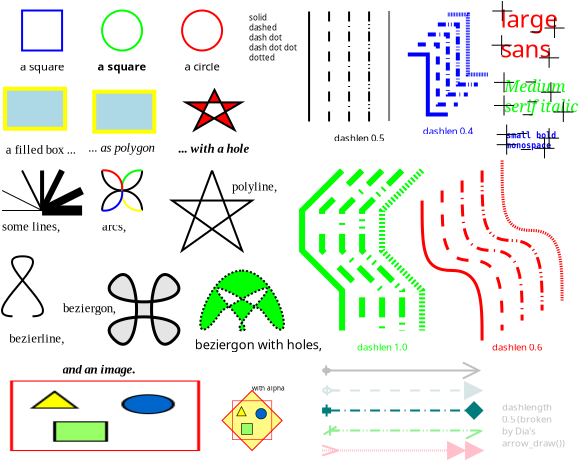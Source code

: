 <?xml version="1.0" encoding="UTF-8"?>
<dia:diagram xmlns:dia="http://www.lysator.liu.se/~alla/dia/">
  <dia:layer name="Background" visible="true">
    <dia:object type="Standard - Text" version="1" id="O0">
      <dia:attribute name="obj_pos">
        <dia:point val="26.108,5.081"/>
      </dia:attribute>
      <dia:attribute name="obj_bb">
        <dia:rectangle val="26.108,4.431;29.078,6.588"/>
      </dia:attribute>
      <dia:attribute name="text">
        <dia:composite type="text">
          <dia:attribute name="string">
            <dia:string>#Medium
serif italic#</dia:string>
          </dia:attribute>
          <dia:attribute name="font">
            <dia:font family="serif" style="8" name="Times-Italic"/>
          </dia:attribute>
          <dia:attribute name="height">
            <dia:real val="1"/>
          </dia:attribute>
          <dia:attribute name="pos">
            <dia:point val="26.108,5.081"/>
          </dia:attribute>
          <dia:attribute name="color">
            <dia:color val="#00ff00"/>
          </dia:attribute>
          <dia:attribute name="alignment">
            <dia:enum val="0"/>
          </dia:attribute>
        </dia:composite>
      </dia:attribute>
      <dia:attribute name="valign">
        <dia:enum val="3"/>
      </dia:attribute>
    </dia:object>
    <dia:object type="Standard - Polygon" version="0" id="O1">
      <dia:attribute name="obj_pos">
        <dia:point val="13.5,20"/>
      </dia:attribute>
      <dia:attribute name="obj_bb">
        <dia:rectangle val="12,20;15,23"/>
      </dia:attribute>
      <dia:attribute name="poly_points">
        <dia:point val="13.5,20"/>
        <dia:point val="15,21.5"/>
        <dia:point val="13.5,23"/>
        <dia:point val="12,21.5"/>
      </dia:attribute>
      <dia:attribute name="line_color">
        <dia:color val="#ff0000"/>
      </dia:attribute>
      <dia:attribute name="line_width">
        <dia:real val="0"/>
      </dia:attribute>
      <dia:attribute name="inner_color">
        <dia:color val="#fffb85"/>
      </dia:attribute>
      <dia:attribute name="show_background">
        <dia:boolean val="true"/>
      </dia:attribute>
    </dia:object>
    <dia:object type="Standard - Box" version="0" id="O2">
      <dia:attribute name="obj_pos">
        <dia:point val="6,1"/>
      </dia:attribute>
      <dia:attribute name="obj_bb">
        <dia:rectangle val="5.95,0.95;8.05,3.05"/>
      </dia:attribute>
      <dia:attribute name="elem_corner">
        <dia:point val="6,1"/>
      </dia:attribute>
      <dia:attribute name="elem_width">
        <dia:real val="2"/>
      </dia:attribute>
      <dia:attribute name="elem_height">
        <dia:real val="2"/>
      </dia:attribute>
      <dia:attribute name="border_color">
        <dia:color val="#00ff00"/>
      </dia:attribute>
      <dia:attribute name="show_background">
        <dia:boolean val="true"/>
      </dia:attribute>
      <dia:attribute name="corner_radius">
        <dia:real val="1"/>
      </dia:attribute>
    </dia:object>
    <dia:object type="Standard - Text" version="1" id="O3">
      <dia:attribute name="obj_pos">
        <dia:point val="7,4"/>
      </dia:attribute>
      <dia:attribute name="obj_bb">
        <dia:rectangle val="5.761,3.485;8.239,4.293"/>
      </dia:attribute>
      <dia:attribute name="text">
        <dia:composite type="text">
          <dia:attribute name="string">
            <dia:string>#a square#</dia:string>
          </dia:attribute>
          <dia:attribute name="font">
            <dia:font family="sans" style="80" name="Helvetica-Bold"/>
          </dia:attribute>
          <dia:attribute name="height">
            <dia:real val="0.7"/>
          </dia:attribute>
          <dia:attribute name="pos">
            <dia:point val="7,4"/>
          </dia:attribute>
          <dia:attribute name="color">
            <dia:color val="#000000"/>
          </dia:attribute>
          <dia:attribute name="alignment">
            <dia:enum val="1"/>
          </dia:attribute>
        </dia:composite>
      </dia:attribute>
      <dia:attribute name="valign">
        <dia:enum val="3"/>
      </dia:attribute>
    </dia:object>
    <dia:object type="Standard - Ellipse" version="0" id="O4">
      <dia:attribute name="obj_pos">
        <dia:point val="10,1"/>
      </dia:attribute>
      <dia:attribute name="obj_bb">
        <dia:rectangle val="9.95,0.95;12.05,3.05"/>
      </dia:attribute>
      <dia:attribute name="elem_corner">
        <dia:point val="10,1"/>
      </dia:attribute>
      <dia:attribute name="elem_width">
        <dia:real val="2"/>
      </dia:attribute>
      <dia:attribute name="elem_height">
        <dia:real val="2"/>
      </dia:attribute>
      <dia:attribute name="border_color">
        <dia:color val="#ff0000"/>
      </dia:attribute>
      <dia:attribute name="show_background">
        <dia:boolean val="false"/>
      </dia:attribute>
    </dia:object>
    <dia:object type="Standard - Text" version="1" id="O5">
      <dia:attribute name="obj_pos">
        <dia:point val="11,4"/>
      </dia:attribute>
      <dia:attribute name="obj_bb">
        <dia:rectangle val="10.111,3.485;11.889,4.293"/>
      </dia:attribute>
      <dia:attribute name="text">
        <dia:composite type="text">
          <dia:attribute name="string">
            <dia:string>#a circle#</dia:string>
          </dia:attribute>
          <dia:attribute name="font">
            <dia:font family="sans" style="0" name="Helvetica"/>
          </dia:attribute>
          <dia:attribute name="height">
            <dia:real val="0.7"/>
          </dia:attribute>
          <dia:attribute name="pos">
            <dia:point val="11,4"/>
          </dia:attribute>
          <dia:attribute name="color">
            <dia:color val="#000000"/>
          </dia:attribute>
          <dia:attribute name="alignment">
            <dia:enum val="1"/>
          </dia:attribute>
        </dia:composite>
      </dia:attribute>
      <dia:attribute name="valign">
        <dia:enum val="3"/>
      </dia:attribute>
    </dia:object>
    <dia:object type="Standard - Box" version="0" id="O6">
      <dia:attribute name="obj_pos">
        <dia:point val="1.148,4.911"/>
      </dia:attribute>
      <dia:attribute name="obj_bb">
        <dia:rectangle val="1.048,4.811;4.248,7.011"/>
      </dia:attribute>
      <dia:attribute name="elem_corner">
        <dia:point val="1.148,4.911"/>
      </dia:attribute>
      <dia:attribute name="elem_width">
        <dia:real val="3"/>
      </dia:attribute>
      <dia:attribute name="elem_height">
        <dia:real val="2"/>
      </dia:attribute>
      <dia:attribute name="border_width">
        <dia:real val="0.2"/>
      </dia:attribute>
      <dia:attribute name="border_color">
        <dia:color val="#ffff00"/>
      </dia:attribute>
      <dia:attribute name="inner_color">
        <dia:color val="#add8e6"/>
      </dia:attribute>
      <dia:attribute name="show_background">
        <dia:boolean val="true"/>
      </dia:attribute>
    </dia:object>
    <dia:object type="Standard - Text" version="1" id="O7">
      <dia:attribute name="obj_pos">
        <dia:point val="1.183,8.16"/>
      </dia:attribute>
      <dia:attribute name="obj_bb">
        <dia:rectangle val="1.183,7.624;4.375,8.6"/>
      </dia:attribute>
      <dia:attribute name="text">
        <dia:composite type="text">
          <dia:attribute name="string">
            <dia:string>#a filled box ...#</dia:string>
          </dia:attribute>
          <dia:attribute name="font">
            <dia:font family="times new roman" style="0" name="Times-Roman"/>
          </dia:attribute>
          <dia:attribute name="height">
            <dia:real val="0.8"/>
          </dia:attribute>
          <dia:attribute name="pos">
            <dia:point val="1.183,8.16"/>
          </dia:attribute>
          <dia:attribute name="color">
            <dia:color val="#000000"/>
          </dia:attribute>
          <dia:attribute name="alignment">
            <dia:enum val="0"/>
          </dia:attribute>
        </dia:composite>
      </dia:attribute>
      <dia:attribute name="valign">
        <dia:enum val="3"/>
      </dia:attribute>
    </dia:object>
    <dia:object type="Standard - Polygon" version="0" id="O8">
      <dia:attribute name="obj_pos">
        <dia:point val="5.609,5.059"/>
      </dia:attribute>
      <dia:attribute name="obj_bb">
        <dia:rectangle val="5.509,4.959;8.709,7.159"/>
      </dia:attribute>
      <dia:attribute name="poly_points">
        <dia:point val="5.609,5.059"/>
        <dia:point val="8.609,5.059"/>
        <dia:point val="8.609,7.059"/>
        <dia:point val="5.609,7.059"/>
      </dia:attribute>
      <dia:attribute name="line_color">
        <dia:color val="#ffff00"/>
      </dia:attribute>
      <dia:attribute name="line_width">
        <dia:real val="0.2"/>
      </dia:attribute>
      <dia:attribute name="inner_color">
        <dia:color val="#add8e6"/>
      </dia:attribute>
      <dia:attribute name="show_background">
        <dia:boolean val="true"/>
      </dia:attribute>
    </dia:object>
    <dia:object type="Standard - Text" version="1" id="O9">
      <dia:attribute name="obj_pos">
        <dia:point val="8.621,8.065"/>
      </dia:attribute>
      <dia:attribute name="obj_bb">
        <dia:rectangle val="5.506,7.529;8.638,8.505"/>
      </dia:attribute>
      <dia:attribute name="text">
        <dia:composite type="text">
          <dia:attribute name="string">
            <dia:string>#... as polygon#</dia:string>
          </dia:attribute>
          <dia:attribute name="font">
            <dia:font family="times new roman" style="8" name="Times-Italic"/>
          </dia:attribute>
          <dia:attribute name="height">
            <dia:real val="0.8"/>
          </dia:attribute>
          <dia:attribute name="pos">
            <dia:point val="8.621,8.065"/>
          </dia:attribute>
          <dia:attribute name="color">
            <dia:color val="#000000"/>
          </dia:attribute>
          <dia:attribute name="alignment">
            <dia:enum val="2"/>
          </dia:attribute>
        </dia:composite>
      </dia:attribute>
      <dia:attribute name="valign">
        <dia:enum val="3"/>
      </dia:attribute>
    </dia:object>
    <dia:object type="Standard - Text" version="1" id="O10">
      <dia:attribute name="obj_pos">
        <dia:point val="3,4"/>
      </dia:attribute>
      <dia:attribute name="obj_bb">
        <dia:rectangle val="1.913,3.485;4.088,4.293"/>
      </dia:attribute>
      <dia:attribute name="text">
        <dia:composite type="text">
          <dia:attribute name="string">
            <dia:string>#a square#</dia:string>
          </dia:attribute>
          <dia:attribute name="font">
            <dia:font family="sans" style="0" name="Helvetica"/>
          </dia:attribute>
          <dia:attribute name="height">
            <dia:real val="0.7"/>
          </dia:attribute>
          <dia:attribute name="pos">
            <dia:point val="3,4"/>
          </dia:attribute>
          <dia:attribute name="color">
            <dia:color val="#000000"/>
          </dia:attribute>
          <dia:attribute name="alignment">
            <dia:enum val="1"/>
          </dia:attribute>
        </dia:composite>
      </dia:attribute>
      <dia:attribute name="valign">
        <dia:enum val="3"/>
      </dia:attribute>
    </dia:object>
    <dia:object type="Standard - Box" version="0" id="O11">
      <dia:attribute name="obj_pos">
        <dia:point val="2,1"/>
      </dia:attribute>
      <dia:attribute name="obj_bb">
        <dia:rectangle val="1.95,0.95;4.05,3.05"/>
      </dia:attribute>
      <dia:attribute name="elem_corner">
        <dia:point val="2,1"/>
      </dia:attribute>
      <dia:attribute name="elem_width">
        <dia:real val="2"/>
      </dia:attribute>
      <dia:attribute name="elem_height">
        <dia:real val="2"/>
      </dia:attribute>
      <dia:attribute name="border_color">
        <dia:color val="#0000ff"/>
      </dia:attribute>
      <dia:attribute name="show_background">
        <dia:boolean val="true"/>
      </dia:attribute>
    </dia:object>
    <dia:object type="Standard - Line" version="0" id="O12">
      <dia:attribute name="obj_pos">
        <dia:point val="1,11"/>
      </dia:attribute>
      <dia:attribute name="obj_bb">
        <dia:rectangle val="0.995,10.995;3.005,11.005"/>
      </dia:attribute>
      <dia:attribute name="conn_endpoints">
        <dia:point val="1,11"/>
        <dia:point val="3,11"/>
      </dia:attribute>
      <dia:attribute name="numcp">
        <dia:int val="1"/>
      </dia:attribute>
      <dia:attribute name="line_width">
        <dia:real val="0.01"/>
      </dia:attribute>
    </dia:object>
    <dia:object type="Standard - Line" version="0" id="O13">
      <dia:attribute name="obj_pos">
        <dia:point val="3,11"/>
      </dia:attribute>
      <dia:attribute name="obj_bb">
        <dia:rectangle val="0.966,9.966;3.034,11.034"/>
      </dia:attribute>
      <dia:attribute name="conn_endpoints">
        <dia:point val="3,11"/>
        <dia:point val="1,10"/>
      </dia:attribute>
      <dia:attribute name="numcp">
        <dia:int val="1"/>
      </dia:attribute>
      <dia:attribute name="line_width">
        <dia:real val="0.05"/>
      </dia:attribute>
    </dia:object>
    <dia:object type="Standard - Line" version="0" id="O14">
      <dia:attribute name="obj_pos">
        <dia:point val="3,11"/>
      </dia:attribute>
      <dia:attribute name="obj_bb">
        <dia:rectangle val="1.933,8.933;3.067,11.067"/>
      </dia:attribute>
      <dia:attribute name="conn_endpoints">
        <dia:point val="3,11"/>
        <dia:point val="2,9"/>
      </dia:attribute>
      <dia:attribute name="numcp">
        <dia:int val="1"/>
      </dia:attribute>
    </dia:object>
    <dia:object type="Standard - Line" version="0" id="O15">
      <dia:attribute name="obj_pos">
        <dia:point val="3,11"/>
      </dia:attribute>
      <dia:attribute name="obj_bb">
        <dia:rectangle val="2.9,8.9;3.1,11.1"/>
      </dia:attribute>
      <dia:attribute name="conn_endpoints">
        <dia:point val="3,11"/>
        <dia:point val="3,9"/>
      </dia:attribute>
      <dia:attribute name="numcp">
        <dia:int val="1"/>
      </dia:attribute>
      <dia:attribute name="line_width">
        <dia:real val="0.2"/>
      </dia:attribute>
    </dia:object>
    <dia:object type="Standard - Line" version="0" id="O16">
      <dia:attribute name="obj_pos">
        <dia:point val="3,11"/>
      </dia:attribute>
      <dia:attribute name="obj_bb">
        <dia:rectangle val="2.799,8.799;4.201,11.201"/>
      </dia:attribute>
      <dia:attribute name="conn_endpoints">
        <dia:point val="3,11"/>
        <dia:point val="4,9"/>
      </dia:attribute>
      <dia:attribute name="numcp">
        <dia:int val="1"/>
      </dia:attribute>
      <dia:attribute name="line_width">
        <dia:real val="0.3"/>
      </dia:attribute>
    </dia:object>
    <dia:object type="Standard - Line" version="0" id="O17">
      <dia:attribute name="obj_pos">
        <dia:point val="3,11"/>
      </dia:attribute>
      <dia:attribute name="obj_bb">
        <dia:rectangle val="2.732,9.732;5.268,11.268"/>
      </dia:attribute>
      <dia:attribute name="conn_endpoints">
        <dia:point val="3,11"/>
        <dia:point val="5,10"/>
      </dia:attribute>
      <dia:attribute name="numcp">
        <dia:int val="1"/>
      </dia:attribute>
      <dia:attribute name="line_width">
        <dia:real val="0.4"/>
      </dia:attribute>
    </dia:object>
    <dia:object type="Standard - Line" version="0" id="O18">
      <dia:attribute name="obj_pos">
        <dia:point val="3,11"/>
      </dia:attribute>
      <dia:attribute name="obj_bb">
        <dia:rectangle val="2.75,10.75;5.25,11.25"/>
      </dia:attribute>
      <dia:attribute name="conn_endpoints">
        <dia:point val="3,11"/>
        <dia:point val="5,11"/>
      </dia:attribute>
      <dia:attribute name="numcp">
        <dia:int val="1"/>
      </dia:attribute>
      <dia:attribute name="line_width">
        <dia:real val="0.5"/>
      </dia:attribute>
    </dia:object>
    <dia:object type="Standard - Text" version="1" id="O19">
      <dia:attribute name="obj_pos">
        <dia:point val="1,12"/>
      </dia:attribute>
      <dia:attribute name="obj_bb">
        <dia:rectangle val="1,11.48;3.572,12.408"/>
      </dia:attribute>
      <dia:attribute name="text">
        <dia:composite type="text">
          <dia:attribute name="string">
            <dia:string>#some lines,#</dia:string>
          </dia:attribute>
          <dia:attribute name="font">
            <dia:font family="times new roman" style="0" name="Times-Roman"/>
          </dia:attribute>
          <dia:attribute name="height">
            <dia:real val="0.8"/>
          </dia:attribute>
          <dia:attribute name="pos">
            <dia:point val="1,12"/>
          </dia:attribute>
          <dia:attribute name="color">
            <dia:color val="#000000"/>
          </dia:attribute>
          <dia:attribute name="alignment">
            <dia:enum val="0"/>
          </dia:attribute>
        </dia:composite>
      </dia:attribute>
      <dia:attribute name="valign">
        <dia:enum val="3"/>
      </dia:attribute>
    </dia:object>
    <dia:object type="Standard - Arc" version="0" id="O20">
      <dia:attribute name="obj_pos">
        <dia:point val="6,9"/>
      </dia:attribute>
      <dia:attribute name="obj_bb">
        <dia:rectangle val="5.95,8.95;8.05,10.05"/>
      </dia:attribute>
      <dia:attribute name="conn_endpoints">
        <dia:point val="6,9"/>
        <dia:point val="8,9"/>
      </dia:attribute>
      <dia:attribute name="curve_distance">
        <dia:real val="1"/>
      </dia:attribute>
    </dia:object>
    <dia:object type="Standard - Arc" version="0" id="O21">
      <dia:attribute name="obj_pos">
        <dia:point val="6,11"/>
      </dia:attribute>
      <dia:attribute name="obj_bb">
        <dia:rectangle val="5.95,9.95;8.05,11.05"/>
      </dia:attribute>
      <dia:attribute name="conn_endpoints">
        <dia:point val="6,11"/>
        <dia:point val="8,11"/>
      </dia:attribute>
      <dia:attribute name="curve_distance">
        <dia:real val="-1"/>
      </dia:attribute>
    </dia:object>
    <dia:object type="Standard - Text" version="1" id="O22">
      <dia:attribute name="obj_pos">
        <dia:point val="6,12"/>
      </dia:attribute>
      <dia:attribute name="obj_bb">
        <dia:rectangle val="6,11.48;7.062,12.408"/>
      </dia:attribute>
      <dia:attribute name="text">
        <dia:composite type="text">
          <dia:attribute name="string">
            <dia:string>#arcs,#</dia:string>
          </dia:attribute>
          <dia:attribute name="font">
            <dia:font family="times new roman" style="0" name="Times-Roman"/>
          </dia:attribute>
          <dia:attribute name="height">
            <dia:real val="0.8"/>
          </dia:attribute>
          <dia:attribute name="pos">
            <dia:point val="6,12"/>
          </dia:attribute>
          <dia:attribute name="color">
            <dia:color val="#000000"/>
          </dia:attribute>
          <dia:attribute name="alignment">
            <dia:enum val="0"/>
          </dia:attribute>
        </dia:composite>
      </dia:attribute>
      <dia:attribute name="valign">
        <dia:enum val="3"/>
      </dia:attribute>
    </dia:object>
    <dia:object type="Standard - PolyLine" version="0" id="O23">
      <dia:attribute name="obj_pos">
        <dia:point val="11.5,9"/>
      </dia:attribute>
      <dia:attribute name="obj_bb">
        <dia:rectangle val="9.344,8.936;13.656,13.136"/>
      </dia:attribute>
      <dia:attribute name="poly_points">
        <dia:point val="11.5,9"/>
        <dia:point val="10,13"/>
        <dia:point val="13.5,10.5"/>
        <dia:point val="9.5,10.5"/>
        <dia:point val="13,13"/>
        <dia:point val="11.5,9"/>
      </dia:attribute>
    </dia:object>
    <dia:object type="Standard - Text" version="1" id="O24">
      <dia:attribute name="obj_pos">
        <dia:point val="12.5,10"/>
      </dia:attribute>
      <dia:attribute name="obj_bb">
        <dia:rectangle val="12.5,9.48;14.515,10.408"/>
      </dia:attribute>
      <dia:attribute name="text">
        <dia:composite type="text">
          <dia:attribute name="string">
            <dia:string>#polyline,#</dia:string>
          </dia:attribute>
          <dia:attribute name="font">
            <dia:font family="times new roman" style="0" name="Times-Roman"/>
          </dia:attribute>
          <dia:attribute name="height">
            <dia:real val="0.8"/>
          </dia:attribute>
          <dia:attribute name="pos">
            <dia:point val="12.5,10"/>
          </dia:attribute>
          <dia:attribute name="color">
            <dia:color val="#000000"/>
          </dia:attribute>
          <dia:attribute name="alignment">
            <dia:enum val="0"/>
          </dia:attribute>
        </dia:composite>
      </dia:attribute>
      <dia:attribute name="valign">
        <dia:enum val="3"/>
      </dia:attribute>
    </dia:object>
    <dia:object type="Standard - BezierLine" version="0" id="O25">
      <dia:attribute name="obj_pos">
        <dia:point val="2.521,16.29"/>
      </dia:attribute>
      <dia:attribute name="obj_bb">
        <dia:rectangle val="0.945,13.24;3.096,16.34"/>
      </dia:attribute>
      <dia:attribute name="bez_points">
        <dia:point val="2.521,16.29"/>
        <dia:point val="4.521,16.29"/>
        <dia:point val="0.021,13.29"/>
        <dia:point val="2.021,13.29"/>
        <dia:point val="4.021,13.29"/>
        <dia:point val="-0.479,16.29"/>
        <dia:point val="1.521,16.29"/>
      </dia:attribute>
      <dia:attribute name="corner_types">
        <dia:enum val="0"/>
        <dia:enum val="0"/>
        <dia:enum val="0"/>
      </dia:attribute>
    </dia:object>
    <dia:object type="Standard - Text" version="1" id="O26">
      <dia:attribute name="obj_pos">
        <dia:point val="1.364,17.604"/>
      </dia:attribute>
      <dia:attribute name="obj_bb">
        <dia:rectangle val="1.364,17.067;3.775,18.044"/>
      </dia:attribute>
      <dia:attribute name="text">
        <dia:composite type="text">
          <dia:attribute name="string">
            <dia:string>#bezierline,#</dia:string>
          </dia:attribute>
          <dia:attribute name="font">
            <dia:font family="times new roman" style="0" name="Times-Roman"/>
          </dia:attribute>
          <dia:attribute name="height">
            <dia:real val="0.8"/>
          </dia:attribute>
          <dia:attribute name="pos">
            <dia:point val="1.364,17.604"/>
          </dia:attribute>
          <dia:attribute name="color">
            <dia:color val="#000000"/>
          </dia:attribute>
          <dia:attribute name="alignment">
            <dia:enum val="0"/>
          </dia:attribute>
        </dia:composite>
      </dia:attribute>
      <dia:attribute name="valign">
        <dia:enum val="3"/>
      </dia:attribute>
    </dia:object>
    <dia:object type="Standard - Beziergon" version="0" id="O27">
      <dia:attribute name="obj_pos">
        <dia:point val="6.598,14.444"/>
      </dia:attribute>
      <dia:attribute name="obj_bb">
        <dia:rectangle val="5.89,13.737;9.915,17.762"/>
      </dia:attribute>
      <dia:attribute name="bez_points">
        <dia:point val="6.598,14.444"/>
        <dia:point val="5.098,15.944"/>
        <dia:point val="11.098,15.944"/>
        <dia:point val="9.598,14.444"/>
        <dia:point val="8.098,12.944"/>
        <dia:point val="8.098,18.944"/>
        <dia:point val="9.598,17.444"/>
        <dia:point val="11.098,15.944"/>
        <dia:point val="5.098,15.944"/>
        <dia:point val="6.598,17.444"/>
        <dia:point val="8.098,18.944"/>
        <dia:point val="8.098,12.944"/>
      </dia:attribute>
      <dia:attribute name="corner_types">
        <dia:enum val="366"/>
        <dia:enum val="0"/>
        <dia:enum val="0"/>
        <dia:enum val="0"/>
        <dia:enum val="0"/>
      </dia:attribute>
      <dia:attribute name="line_width">
        <dia:real val="0.15"/>
      </dia:attribute>
      <dia:attribute name="inner_color">
        <dia:color val="#e5e5e5"/>
      </dia:attribute>
      <dia:attribute name="show_background">
        <dia:boolean val="true"/>
      </dia:attribute>
    </dia:object>
    <dia:object type="Standard - Image" version="0" id="O28">
      <dia:attribute name="obj_pos">
        <dia:point val="1.4,19.5"/>
      </dia:attribute>
      <dia:attribute name="obj_bb">
        <dia:rectangle val="1.35,19.45;10.95,23.079"/>
      </dia:attribute>
      <dia:attribute name="elem_corner">
        <dia:point val="1.4,19.5"/>
      </dia:attribute>
      <dia:attribute name="elem_width">
        <dia:real val="9.5"/>
      </dia:attribute>
      <dia:attribute name="elem_height">
        <dia:real val="3.529"/>
      </dia:attribute>
      <dia:attribute name="draw_border">
        <dia:boolean val="false"/>
      </dia:attribute>
      <dia:attribute name="keep_aspect">
        <dia:boolean val="true"/>
      </dia:attribute>
      <dia:attribute name="file">
        <dia:string>#dia_logo.png#</dia:string>
      </dia:attribute>
    </dia:object>
    <dia:object type="Standard - Text" version="1" id="O29">
      <dia:attribute name="obj_pos">
        <dia:point val="6.689,16.089"/>
      </dia:attribute>
      <dia:attribute name="obj_bb">
        <dia:rectangle val="4.294,15.553;6.705,16.529"/>
      </dia:attribute>
      <dia:attribute name="text">
        <dia:composite type="text">
          <dia:attribute name="string">
            <dia:string>#beziergon,#</dia:string>
          </dia:attribute>
          <dia:attribute name="font">
            <dia:font family="times new roman" style="0" name="Times-Roman"/>
          </dia:attribute>
          <dia:attribute name="height">
            <dia:real val="0.8"/>
          </dia:attribute>
          <dia:attribute name="pos">
            <dia:point val="6.689,16.089"/>
          </dia:attribute>
          <dia:attribute name="color">
            <dia:color val="#000000"/>
          </dia:attribute>
          <dia:attribute name="alignment">
            <dia:enum val="2"/>
          </dia:attribute>
        </dia:composite>
      </dia:attribute>
      <dia:attribute name="valign">
        <dia:enum val="3"/>
      </dia:attribute>
    </dia:object>
    <dia:object type="Standard - Text" version="1" id="O30">
      <dia:attribute name="obj_pos">
        <dia:point val="5.85,19.15"/>
      </dia:attribute>
      <dia:attribute name="obj_bb">
        <dia:rectangle val="4.175,18.63;7.525,19.558"/>
      </dia:attribute>
      <dia:attribute name="text">
        <dia:composite type="text">
          <dia:attribute name="string">
            <dia:string>#and an image.#</dia:string>
          </dia:attribute>
          <dia:attribute name="font">
            <dia:font family="times new roman" style="88" name="Times-BoldItalic"/>
          </dia:attribute>
          <dia:attribute name="height">
            <dia:real val="0.8"/>
          </dia:attribute>
          <dia:attribute name="pos">
            <dia:point val="5.85,19.15"/>
          </dia:attribute>
          <dia:attribute name="color">
            <dia:color val="#000000"/>
          </dia:attribute>
          <dia:attribute name="alignment">
            <dia:enum val="1"/>
          </dia:attribute>
        </dia:composite>
      </dia:attribute>
      <dia:attribute name="valign">
        <dia:enum val="3"/>
      </dia:attribute>
    </dia:object>
    <dia:object type="Standard - Text" version="1" id="O31">
      <dia:attribute name="obj_pos">
        <dia:point val="13.351,1.498"/>
      </dia:attribute>
      <dia:attribute name="obj_bb">
        <dia:rectangle val="13.351,1.133;15.593,3.711"/>
      </dia:attribute>
      <dia:attribute name="text">
        <dia:composite type="text">
          <dia:attribute name="string">
            <dia:string>#solid
dashed
dash dot
dash dot dot
dotted#</dia:string>
          </dia:attribute>
          <dia:attribute name="font">
            <dia:font family="sans" style="0" name="Helvetica"/>
          </dia:attribute>
          <dia:attribute name="height">
            <dia:real val="0.5"/>
          </dia:attribute>
          <dia:attribute name="pos">
            <dia:point val="13.351,1.498"/>
          </dia:attribute>
          <dia:attribute name="color">
            <dia:color val="#000000"/>
          </dia:attribute>
          <dia:attribute name="alignment">
            <dia:enum val="0"/>
          </dia:attribute>
        </dia:composite>
      </dia:attribute>
      <dia:attribute name="valign">
        <dia:enum val="3"/>
      </dia:attribute>
    </dia:object>
    <dia:group>
      <dia:object type="Standard - PolyLine" version="0" id="O32">
        <dia:attribute name="obj_pos">
          <dia:point val="18,9"/>
        </dia:attribute>
        <dia:attribute name="obj_bb">
          <dia:rectangle val="15.85,8.788;18.212,17.15"/>
        </dia:attribute>
        <dia:attribute name="poly_points">
          <dia:point val="18,9"/>
          <dia:point val="16,11"/>
          <dia:point val="16,13"/>
          <dia:point val="18,15"/>
          <dia:point val="18,17"/>
        </dia:attribute>
        <dia:attribute name="line_color">
          <dia:color val="#00ff00"/>
        </dia:attribute>
        <dia:attribute name="line_width">
          <dia:real val="0.3"/>
        </dia:attribute>
      </dia:object>
      <dia:object type="Standard - PolyLine" version="0" id="O33">
        <dia:attribute name="obj_pos">
          <dia:point val="19,9"/>
        </dia:attribute>
        <dia:attribute name="obj_bb">
          <dia:rectangle val="16.85,8.788;19.212,17.15"/>
        </dia:attribute>
        <dia:attribute name="poly_points">
          <dia:point val="19,9"/>
          <dia:point val="17,11"/>
          <dia:point val="17,13"/>
          <dia:point val="19,15"/>
          <dia:point val="19,17"/>
        </dia:attribute>
        <dia:attribute name="line_color">
          <dia:color val="#00ff00"/>
        </dia:attribute>
        <dia:attribute name="line_width">
          <dia:real val="0.3"/>
        </dia:attribute>
        <dia:attribute name="line_style">
          <dia:enum val="1"/>
        </dia:attribute>
      </dia:object>
      <dia:object type="Standard - PolyLine" version="0" id="O34">
        <dia:attribute name="obj_pos">
          <dia:point val="20,9"/>
        </dia:attribute>
        <dia:attribute name="obj_bb">
          <dia:rectangle val="17.85,8.788;20.212,17.15"/>
        </dia:attribute>
        <dia:attribute name="poly_points">
          <dia:point val="20,9"/>
          <dia:point val="18,11"/>
          <dia:point val="18,13"/>
          <dia:point val="20,15"/>
          <dia:point val="20,17"/>
        </dia:attribute>
        <dia:attribute name="line_color">
          <dia:color val="#00ff00"/>
        </dia:attribute>
        <dia:attribute name="line_width">
          <dia:real val="0.3"/>
        </dia:attribute>
        <dia:attribute name="line_style">
          <dia:enum val="2"/>
        </dia:attribute>
      </dia:object>
      <dia:object type="Standard - PolyLine" version="0" id="O35">
        <dia:attribute name="obj_pos">
          <dia:point val="21,9"/>
        </dia:attribute>
        <dia:attribute name="obj_bb">
          <dia:rectangle val="18.85,8.788;21.212,17.15"/>
        </dia:attribute>
        <dia:attribute name="poly_points">
          <dia:point val="21,9"/>
          <dia:point val="19,11"/>
          <dia:point val="19,13"/>
          <dia:point val="21,15"/>
          <dia:point val="21,17"/>
        </dia:attribute>
        <dia:attribute name="line_color">
          <dia:color val="#00ff00"/>
        </dia:attribute>
        <dia:attribute name="line_width">
          <dia:real val="0.3"/>
        </dia:attribute>
        <dia:attribute name="line_style">
          <dia:enum val="3"/>
        </dia:attribute>
      </dia:object>
      <dia:object type="Standard - PolyLine" version="0" id="O36">
        <dia:attribute name="obj_pos">
          <dia:point val="22,9"/>
        </dia:attribute>
        <dia:attribute name="obj_bb">
          <dia:rectangle val="19.85,8.788;22.212,17.15"/>
        </dia:attribute>
        <dia:attribute name="poly_points">
          <dia:point val="22,9"/>
          <dia:point val="20,11"/>
          <dia:point val="20,13"/>
          <dia:point val="22,15"/>
          <dia:point val="22,17"/>
        </dia:attribute>
        <dia:attribute name="line_color">
          <dia:color val="#00ff00"/>
        </dia:attribute>
        <dia:attribute name="line_width">
          <dia:real val="0.3"/>
        </dia:attribute>
        <dia:attribute name="line_style">
          <dia:enum val="4"/>
        </dia:attribute>
      </dia:object>
      <dia:object type="Standard - Text" version="1" id="O37">
        <dia:attribute name="obj_pos">
          <dia:point val="20,18"/>
        </dia:attribute>
        <dia:attribute name="obj_bb">
          <dia:rectangle val="18.72,17.562;21.28,18.255"/>
        </dia:attribute>
        <dia:attribute name="text">
          <dia:composite type="text">
            <dia:attribute name="string">
              <dia:string>#dashlen 1.0#</dia:string>
            </dia:attribute>
            <dia:attribute name="font">
              <dia:font family="sans" style="0" name="Helvetica"/>
            </dia:attribute>
            <dia:attribute name="height">
              <dia:real val="0.6"/>
            </dia:attribute>
            <dia:attribute name="pos">
              <dia:point val="20,18"/>
            </dia:attribute>
            <dia:attribute name="color">
              <dia:color val="#00ff00"/>
            </dia:attribute>
            <dia:attribute name="alignment">
              <dia:enum val="1"/>
            </dia:attribute>
          </dia:composite>
        </dia:attribute>
        <dia:attribute name="valign">
          <dia:enum val="3"/>
        </dia:attribute>
      </dia:object>
    </dia:group>
    <dia:group>
      <dia:object type="Standard - Line" version="0" id="O38">
        <dia:attribute name="obj_pos">
          <dia:point val="16.35,1.049"/>
        </dia:attribute>
        <dia:attribute name="obj_bb">
          <dia:rectangle val="16.3,0.999;16.4,6.599"/>
        </dia:attribute>
        <dia:attribute name="conn_endpoints">
          <dia:point val="16.35,1.049"/>
          <dia:point val="16.35,6.549"/>
        </dia:attribute>
        <dia:attribute name="numcp">
          <dia:int val="1"/>
        </dia:attribute>
      </dia:object>
      <dia:object type="Standard - Line" version="0" id="O39">
        <dia:attribute name="obj_pos">
          <dia:point val="17.35,6.549"/>
        </dia:attribute>
        <dia:attribute name="obj_bb">
          <dia:rectangle val="17.3,0.999;17.4,6.599"/>
        </dia:attribute>
        <dia:attribute name="conn_endpoints">
          <dia:point val="17.35,6.549"/>
          <dia:point val="17.35,1.049"/>
        </dia:attribute>
        <dia:attribute name="numcp">
          <dia:int val="1"/>
        </dia:attribute>
        <dia:attribute name="line_style">
          <dia:enum val="1"/>
        </dia:attribute>
        <dia:attribute name="dashlength">
          <dia:real val="0.5"/>
        </dia:attribute>
      </dia:object>
      <dia:object type="Standard - Line" version="0" id="O40">
        <dia:attribute name="obj_pos">
          <dia:point val="18.35,1.049"/>
        </dia:attribute>
        <dia:attribute name="obj_bb">
          <dia:rectangle val="18.3,0.999;18.4,6.599"/>
        </dia:attribute>
        <dia:attribute name="conn_endpoints">
          <dia:point val="18.35,1.049"/>
          <dia:point val="18.35,6.549"/>
        </dia:attribute>
        <dia:attribute name="numcp">
          <dia:int val="1"/>
        </dia:attribute>
        <dia:attribute name="line_style">
          <dia:enum val="2"/>
        </dia:attribute>
        <dia:attribute name="dashlength">
          <dia:real val="0.5"/>
        </dia:attribute>
      </dia:object>
      <dia:object type="Standard - Line" version="0" id="O41">
        <dia:attribute name="obj_pos">
          <dia:point val="19.35,1.049"/>
        </dia:attribute>
        <dia:attribute name="obj_bb">
          <dia:rectangle val="19.3,0.999;19.4,6.599"/>
        </dia:attribute>
        <dia:attribute name="conn_endpoints">
          <dia:point val="19.35,1.049"/>
          <dia:point val="19.35,6.549"/>
        </dia:attribute>
        <dia:attribute name="numcp">
          <dia:int val="1"/>
        </dia:attribute>
        <dia:attribute name="line_style">
          <dia:enum val="3"/>
        </dia:attribute>
        <dia:attribute name="dashlength">
          <dia:real val="0.5"/>
        </dia:attribute>
      </dia:object>
      <dia:object type="Standard - Line" version="0" id="O42">
        <dia:attribute name="obj_pos">
          <dia:point val="20.35,1.049"/>
        </dia:attribute>
        <dia:attribute name="obj_bb">
          <dia:rectangle val="20.3,0.999;20.4,6.599"/>
        </dia:attribute>
        <dia:attribute name="conn_endpoints">
          <dia:point val="20.35,1.049"/>
          <dia:point val="20.35,6.549"/>
        </dia:attribute>
        <dia:attribute name="numcp">
          <dia:int val="1"/>
        </dia:attribute>
        <dia:attribute name="line_style">
          <dia:enum val="4"/>
        </dia:attribute>
        <dia:attribute name="dashlength">
          <dia:real val="0.5"/>
        </dia:attribute>
      </dia:object>
      <dia:object type="Standard - Text" version="1" id="O43">
        <dia:attribute name="obj_pos">
          <dia:point val="18.85,7.549"/>
        </dia:attribute>
        <dia:attribute name="obj_bb">
          <dia:rectangle val="17.571,7.112;20.129,7.804"/>
        </dia:attribute>
        <dia:attribute name="text">
          <dia:composite type="text">
            <dia:attribute name="string">
              <dia:string>#dashlen 0.5#</dia:string>
            </dia:attribute>
            <dia:attribute name="font">
              <dia:font family="sans" style="0" name="Helvetica"/>
            </dia:attribute>
            <dia:attribute name="height">
              <dia:real val="0.6"/>
            </dia:attribute>
            <dia:attribute name="pos">
              <dia:point val="18.85,7.549"/>
            </dia:attribute>
            <dia:attribute name="color">
              <dia:color val="#000000"/>
            </dia:attribute>
            <dia:attribute name="alignment">
              <dia:enum val="1"/>
            </dia:attribute>
          </dia:composite>
        </dia:attribute>
        <dia:attribute name="valign">
          <dia:enum val="3"/>
        </dia:attribute>
      </dia:object>
    </dia:group>
    <dia:group>
      <dia:object type="Standard - ZigZagLine" version="1" id="O44">
        <dia:attribute name="obj_pos">
          <dia:point val="21.287,3.199"/>
        </dia:attribute>
        <dia:attribute name="obj_bb">
          <dia:rectangle val="21.187,3.099;23.387,6.299"/>
        </dia:attribute>
        <dia:attribute name="orth_points">
          <dia:point val="21.287,3.199"/>
          <dia:point val="22.287,3.199"/>
          <dia:point val="22.287,6.199"/>
          <dia:point val="23.287,6.199"/>
        </dia:attribute>
        <dia:attribute name="orth_orient">
          <dia:enum val="0"/>
          <dia:enum val="1"/>
          <dia:enum val="0"/>
        </dia:attribute>
        <dia:attribute name="autorouting">
          <dia:boolean val="false"/>
        </dia:attribute>
        <dia:attribute name="line_color">
          <dia:color val="#0000ff"/>
        </dia:attribute>
        <dia:attribute name="line_width">
          <dia:real val="0.2"/>
        </dia:attribute>
      </dia:object>
      <dia:object type="Standard - ZigZagLine" version="1" id="O45">
        <dia:attribute name="obj_pos">
          <dia:point val="21.787,2.699"/>
        </dia:attribute>
        <dia:attribute name="obj_bb">
          <dia:rectangle val="21.687,2.599;23.887,5.799"/>
        </dia:attribute>
        <dia:attribute name="orth_points">
          <dia:point val="21.787,2.699"/>
          <dia:point val="22.787,2.699"/>
          <dia:point val="22.787,5.699"/>
          <dia:point val="23.787,5.699"/>
        </dia:attribute>
        <dia:attribute name="orth_orient">
          <dia:enum val="0"/>
          <dia:enum val="1"/>
          <dia:enum val="0"/>
        </dia:attribute>
        <dia:attribute name="autorouting">
          <dia:boolean val="false"/>
        </dia:attribute>
        <dia:attribute name="line_color">
          <dia:color val="#0000ff"/>
        </dia:attribute>
        <dia:attribute name="line_width">
          <dia:real val="0.2"/>
        </dia:attribute>
        <dia:attribute name="line_style">
          <dia:enum val="1"/>
        </dia:attribute>
        <dia:attribute name="dashlength">
          <dia:real val="0.4"/>
        </dia:attribute>
      </dia:object>
      <dia:object type="Standard - ZigZagLine" version="1" id="O46">
        <dia:attribute name="obj_pos">
          <dia:point val="22.287,2.199"/>
        </dia:attribute>
        <dia:attribute name="obj_bb">
          <dia:rectangle val="22.187,2.099;24.387,5.299"/>
        </dia:attribute>
        <dia:attribute name="orth_points">
          <dia:point val="22.287,2.199"/>
          <dia:point val="23.287,2.199"/>
          <dia:point val="23.287,5.199"/>
          <dia:point val="24.287,5.199"/>
        </dia:attribute>
        <dia:attribute name="orth_orient">
          <dia:enum val="0"/>
          <dia:enum val="1"/>
          <dia:enum val="0"/>
        </dia:attribute>
        <dia:attribute name="autorouting">
          <dia:boolean val="false"/>
        </dia:attribute>
        <dia:attribute name="line_color">
          <dia:color val="#0000ff"/>
        </dia:attribute>
        <dia:attribute name="line_width">
          <dia:real val="0.2"/>
        </dia:attribute>
        <dia:attribute name="line_style">
          <dia:enum val="2"/>
        </dia:attribute>
        <dia:attribute name="dashlength">
          <dia:real val="0.4"/>
        </dia:attribute>
      </dia:object>
      <dia:object type="Standard - ZigZagLine" version="1" id="O47">
        <dia:attribute name="obj_pos">
          <dia:point val="22.787,1.699"/>
        </dia:attribute>
        <dia:attribute name="obj_bb">
          <dia:rectangle val="22.687,1.599;24.887,4.799"/>
        </dia:attribute>
        <dia:attribute name="orth_points">
          <dia:point val="22.787,1.699"/>
          <dia:point val="23.787,1.699"/>
          <dia:point val="23.787,4.699"/>
          <dia:point val="24.787,4.699"/>
        </dia:attribute>
        <dia:attribute name="orth_orient">
          <dia:enum val="0"/>
          <dia:enum val="1"/>
          <dia:enum val="0"/>
        </dia:attribute>
        <dia:attribute name="autorouting">
          <dia:boolean val="false"/>
        </dia:attribute>
        <dia:attribute name="line_color">
          <dia:color val="#0000ff"/>
        </dia:attribute>
        <dia:attribute name="line_width">
          <dia:real val="0.2"/>
        </dia:attribute>
        <dia:attribute name="line_style">
          <dia:enum val="3"/>
        </dia:attribute>
        <dia:attribute name="dashlength">
          <dia:real val="0.4"/>
        </dia:attribute>
      </dia:object>
      <dia:object type="Standard - ZigZagLine" version="1" id="O48">
        <dia:attribute name="obj_pos">
          <dia:point val="23.287,1.199"/>
        </dia:attribute>
        <dia:attribute name="obj_bb">
          <dia:rectangle val="23.187,1.099;25.387,4.299"/>
        </dia:attribute>
        <dia:attribute name="orth_points">
          <dia:point val="23.287,1.199"/>
          <dia:point val="24.287,1.199"/>
          <dia:point val="24.287,4.199"/>
          <dia:point val="25.287,4.199"/>
        </dia:attribute>
        <dia:attribute name="orth_orient">
          <dia:enum val="0"/>
          <dia:enum val="1"/>
          <dia:enum val="0"/>
        </dia:attribute>
        <dia:attribute name="autorouting">
          <dia:boolean val="false"/>
        </dia:attribute>
        <dia:attribute name="line_color">
          <dia:color val="#0000ff"/>
        </dia:attribute>
        <dia:attribute name="line_width">
          <dia:real val="0.2"/>
        </dia:attribute>
        <dia:attribute name="line_style">
          <dia:enum val="4"/>
        </dia:attribute>
        <dia:attribute name="dashlength">
          <dia:real val="0.4"/>
        </dia:attribute>
      </dia:object>
      <dia:object type="Standard - Text" version="1" id="O49">
        <dia:attribute name="obj_pos">
          <dia:point val="23.287,7.199"/>
        </dia:attribute>
        <dia:attribute name="obj_bb">
          <dia:rectangle val="22.009,6.761;24.566,7.454"/>
        </dia:attribute>
        <dia:attribute name="text">
          <dia:composite type="text">
            <dia:attribute name="string">
              <dia:string>#dashlen 0.4#</dia:string>
            </dia:attribute>
            <dia:attribute name="font">
              <dia:font family="sans" style="0" name="Helvetica"/>
            </dia:attribute>
            <dia:attribute name="height">
              <dia:real val="0.6"/>
            </dia:attribute>
            <dia:attribute name="pos">
              <dia:point val="23.287,7.199"/>
            </dia:attribute>
            <dia:attribute name="color">
              <dia:color val="#0000ff"/>
            </dia:attribute>
            <dia:attribute name="alignment">
              <dia:enum val="1"/>
            </dia:attribute>
          </dia:composite>
        </dia:attribute>
        <dia:attribute name="valign">
          <dia:enum val="3"/>
        </dia:attribute>
      </dia:object>
    </dia:group>
    <dia:object type="Standard - BezierLine" version="0" id="O50">
      <dia:attribute name="obj_pos">
        <dia:point val="23,10"/>
      </dia:attribute>
      <dia:attribute name="obj_bb">
        <dia:rectangle val="22.925,9.925;26.075,17.075"/>
      </dia:attribute>
      <dia:attribute name="bez_points">
        <dia:point val="23,10"/>
        <dia:point val="23,12.5"/>
        <dia:point val="23,13.5"/>
        <dia:point val="24.5,13.5"/>
        <dia:point val="26,13.5"/>
        <dia:point val="26,15"/>
        <dia:point val="26,17"/>
      </dia:attribute>
      <dia:attribute name="corner_types">
        <dia:enum val="0"/>
        <dia:enum val="0"/>
        <dia:enum val="0"/>
      </dia:attribute>
      <dia:attribute name="line_color">
        <dia:color val="#ff0000"/>
      </dia:attribute>
      <dia:attribute name="line_width">
        <dia:real val="0.15"/>
      </dia:attribute>
      <dia:attribute name="line_style">
        <dia:enum val="1"/>
      </dia:attribute>
      <dia:attribute name="dashlength">
        <dia:real val="0.6"/>
      </dia:attribute>
    </dia:object>
    <dia:object type="Standard - BezierLine" version="0" id="O51">
      <dia:attribute name="obj_pos">
        <dia:point val="22,10.5"/>
      </dia:attribute>
      <dia:attribute name="obj_bb">
        <dia:rectangle val="21.925,10.425;25.075,17.575"/>
      </dia:attribute>
      <dia:attribute name="bez_points">
        <dia:point val="22,10.5"/>
        <dia:point val="22,13"/>
        <dia:point val="22,14"/>
        <dia:point val="23.5,14"/>
        <dia:point val="25,14"/>
        <dia:point val="25,15.5"/>
        <dia:point val="25,17.5"/>
      </dia:attribute>
      <dia:attribute name="corner_types">
        <dia:enum val="0"/>
        <dia:enum val="0"/>
        <dia:enum val="0"/>
      </dia:attribute>
      <dia:attribute name="line_color">
        <dia:color val="#ff0000"/>
      </dia:attribute>
      <dia:attribute name="line_width">
        <dia:real val="0.15"/>
      </dia:attribute>
    </dia:object>
    <dia:object type="Standard - BezierLine" version="0" id="O52">
      <dia:attribute name="obj_pos">
        <dia:point val="26,8.5"/>
      </dia:attribute>
      <dia:attribute name="obj_bb">
        <dia:rectangle val="25.925,8.425;29.075,15.575"/>
      </dia:attribute>
      <dia:attribute name="bez_points">
        <dia:point val="26,8.5"/>
        <dia:point val="26,11"/>
        <dia:point val="26,12"/>
        <dia:point val="27.5,12"/>
        <dia:point val="29,12"/>
        <dia:point val="29,13.5"/>
        <dia:point val="29,15.5"/>
      </dia:attribute>
      <dia:attribute name="corner_types">
        <dia:enum val="0"/>
        <dia:enum val="0"/>
        <dia:enum val="0"/>
      </dia:attribute>
      <dia:attribute name="line_color">
        <dia:color val="#ff0000"/>
      </dia:attribute>
      <dia:attribute name="line_width">
        <dia:real val="0.15"/>
      </dia:attribute>
      <dia:attribute name="line_style">
        <dia:enum val="4"/>
      </dia:attribute>
      <dia:attribute name="dashlength">
        <dia:real val="0.6"/>
      </dia:attribute>
    </dia:object>
    <dia:object type="Standard - BezierLine" version="0" id="O53">
      <dia:attribute name="obj_pos">
        <dia:point val="25,9"/>
      </dia:attribute>
      <dia:attribute name="obj_bb">
        <dia:rectangle val="24.925,8.925;28.075,16.075"/>
      </dia:attribute>
      <dia:attribute name="bez_points">
        <dia:point val="25,9"/>
        <dia:point val="25,11.5"/>
        <dia:point val="25,12.5"/>
        <dia:point val="26.5,12.5"/>
        <dia:point val="28,12.5"/>
        <dia:point val="28,14"/>
        <dia:point val="28,16"/>
      </dia:attribute>
      <dia:attribute name="corner_types">
        <dia:enum val="0"/>
        <dia:enum val="0"/>
        <dia:enum val="0"/>
      </dia:attribute>
      <dia:attribute name="line_color">
        <dia:color val="#ff0000"/>
      </dia:attribute>
      <dia:attribute name="line_width">
        <dia:real val="0.15"/>
      </dia:attribute>
      <dia:attribute name="line_style">
        <dia:enum val="3"/>
      </dia:attribute>
      <dia:attribute name="dashlength">
        <dia:real val="0.6"/>
      </dia:attribute>
    </dia:object>
    <dia:object type="Standard - BezierLine" version="0" id="O54">
      <dia:attribute name="obj_pos">
        <dia:point val="24,9.5"/>
      </dia:attribute>
      <dia:attribute name="obj_bb">
        <dia:rectangle val="23.925,9.425;27.075,16.575"/>
      </dia:attribute>
      <dia:attribute name="bez_points">
        <dia:point val="24,9.5"/>
        <dia:point val="24,12"/>
        <dia:point val="24,13"/>
        <dia:point val="25.5,13"/>
        <dia:point val="27,13"/>
        <dia:point val="27,14.5"/>
        <dia:point val="27,16.5"/>
      </dia:attribute>
      <dia:attribute name="corner_types">
        <dia:enum val="0"/>
        <dia:enum val="0"/>
        <dia:enum val="0"/>
      </dia:attribute>
      <dia:attribute name="line_color">
        <dia:color val="#ff0000"/>
      </dia:attribute>
      <dia:attribute name="line_width">
        <dia:real val="0.15"/>
      </dia:attribute>
      <dia:attribute name="line_style">
        <dia:enum val="2"/>
      </dia:attribute>
      <dia:attribute name="dashlength">
        <dia:real val="0.6"/>
      </dia:attribute>
    </dia:object>
    <dia:object type="Standard - Text" version="1" id="O55">
      <dia:attribute name="obj_pos">
        <dia:point val="25.5,18"/>
      </dia:attribute>
      <dia:attribute name="obj_bb">
        <dia:rectangle val="25.5,17.562;28.058,18.255"/>
      </dia:attribute>
      <dia:attribute name="text">
        <dia:composite type="text">
          <dia:attribute name="string">
            <dia:string>#dashlen 0.6#</dia:string>
          </dia:attribute>
          <dia:attribute name="font">
            <dia:font family="sans" style="0" name="Helvetica"/>
          </dia:attribute>
          <dia:attribute name="height">
            <dia:real val="0.6"/>
          </dia:attribute>
          <dia:attribute name="pos">
            <dia:point val="25.5,18"/>
          </dia:attribute>
          <dia:attribute name="color">
            <dia:color val="#ff0000"/>
          </dia:attribute>
          <dia:attribute name="alignment">
            <dia:enum val="0"/>
          </dia:attribute>
        </dia:composite>
      </dia:attribute>
      <dia:attribute name="valign">
        <dia:enum val="3"/>
      </dia:attribute>
    </dia:object>
    <dia:object type="Standard - Line" version="0" id="O56">
      <dia:attribute name="obj_pos">
        <dia:point val="17,19"/>
      </dia:attribute>
      <dia:attribute name="obj_bb">
        <dia:rectangle val="16.95,18.2;25,19.8"/>
      </dia:attribute>
      <dia:attribute name="conn_endpoints">
        <dia:point val="17,19"/>
        <dia:point val="24.95,19"/>
      </dia:attribute>
      <dia:attribute name="numcp">
        <dia:int val="1"/>
      </dia:attribute>
      <dia:attribute name="line_color">
        <dia:color val="#bfbfbf"/>
      </dia:attribute>
      <dia:attribute name="start_arrow">
        <dia:enum val="13"/>
      </dia:attribute>
      <dia:attribute name="start_arrow_length">
        <dia:real val="0.8"/>
      </dia:attribute>
      <dia:attribute name="startend_arrow_width">
        <dia:real val="0.5"/>
      </dia:attribute>
      <dia:attribute name="end_arrow">
        <dia:enum val="1"/>
      </dia:attribute>
      <dia:attribute name="end_arrow_length">
        <dia:real val="0.8"/>
      </dia:attribute>
      <dia:attribute name="end_arrow_width">
        <dia:real val="0.8"/>
      </dia:attribute>
    </dia:object>
    <dia:object type="Standard - Line" version="0" id="O57">
      <dia:attribute name="obj_pos">
        <dia:point val="17,20"/>
      </dia:attribute>
      <dia:attribute name="obj_bb">
        <dia:rectangle val="16.95,19.2;25.05,20.8"/>
      </dia:attribute>
      <dia:attribute name="conn_endpoints">
        <dia:point val="17,20"/>
        <dia:point val="25,20"/>
      </dia:attribute>
      <dia:attribute name="numcp">
        <dia:int val="1"/>
      </dia:attribute>
      <dia:attribute name="line_color">
        <dia:color val="#d8e5e5"/>
      </dia:attribute>
      <dia:attribute name="line_style">
        <dia:enum val="1"/>
      </dia:attribute>
      <dia:attribute name="start_arrow">
        <dia:enum val="14"/>
      </dia:attribute>
      <dia:attribute name="start_arrow_length">
        <dia:real val="0.8"/>
      </dia:attribute>
      <dia:attribute name="startend_arrow_width">
        <dia:real val="0.5"/>
      </dia:attribute>
      <dia:attribute name="end_arrow">
        <dia:enum val="3"/>
      </dia:attribute>
      <dia:attribute name="end_arrow_length">
        <dia:real val="0.8"/>
      </dia:attribute>
      <dia:attribute name="end_arrow_width">
        <dia:real val="0.8"/>
      </dia:attribute>
      <dia:attribute name="dashlength">
        <dia:real val="0.5"/>
      </dia:attribute>
    </dia:object>
    <dia:object type="Standard - Line" version="0" id="O58">
      <dia:attribute name="obj_pos">
        <dia:point val="17,21"/>
      </dia:attribute>
      <dia:attribute name="obj_bb">
        <dia:rectangle val="16.95,20.2;25.05,21.8"/>
      </dia:attribute>
      <dia:attribute name="conn_endpoints">
        <dia:point val="17,21"/>
        <dia:point val="25,21"/>
      </dia:attribute>
      <dia:attribute name="numcp">
        <dia:int val="1"/>
      </dia:attribute>
      <dia:attribute name="line_color">
        <dia:color val="#007d7b"/>
      </dia:attribute>
      <dia:attribute name="line_style">
        <dia:enum val="2"/>
      </dia:attribute>
      <dia:attribute name="start_arrow">
        <dia:enum val="16"/>
      </dia:attribute>
      <dia:attribute name="start_arrow_length">
        <dia:real val="0.8"/>
      </dia:attribute>
      <dia:attribute name="startend_arrow_width">
        <dia:real val="0.5"/>
      </dia:attribute>
      <dia:attribute name="end_arrow">
        <dia:enum val="5"/>
      </dia:attribute>
      <dia:attribute name="end_arrow_length">
        <dia:real val="0.8"/>
      </dia:attribute>
      <dia:attribute name="end_arrow_width">
        <dia:real val="0.8"/>
      </dia:attribute>
      <dia:attribute name="dashlength">
        <dia:real val="0.5"/>
      </dia:attribute>
    </dia:object>
    <dia:object type="Standard - Line" version="0" id="O59">
      <dia:attribute name="obj_pos">
        <dia:point val="17,22"/>
      </dia:attribute>
      <dia:attribute name="obj_bb">
        <dia:rectangle val="16.95,21.2;25.05,22.8"/>
      </dia:attribute>
      <dia:attribute name="conn_endpoints">
        <dia:point val="17,22"/>
        <dia:point val="25,22"/>
      </dia:attribute>
      <dia:attribute name="numcp">
        <dia:int val="1"/>
      </dia:attribute>
      <dia:attribute name="line_color">
        <dia:color val="#90ee90"/>
      </dia:attribute>
      <dia:attribute name="line_style">
        <dia:enum val="3"/>
      </dia:attribute>
      <dia:attribute name="start_arrow">
        <dia:enum val="18"/>
      </dia:attribute>
      <dia:attribute name="start_arrow_length">
        <dia:real val="0.8"/>
      </dia:attribute>
      <dia:attribute name="startend_arrow_width">
        <dia:real val="0.5"/>
      </dia:attribute>
      <dia:attribute name="end_arrow">
        <dia:enum val="6"/>
      </dia:attribute>
      <dia:attribute name="end_arrow_length">
        <dia:real val="0.8"/>
      </dia:attribute>
      <dia:attribute name="end_arrow_width">
        <dia:real val="0.8"/>
      </dia:attribute>
      <dia:attribute name="dashlength">
        <dia:real val="0.5"/>
      </dia:attribute>
    </dia:object>
    <dia:object type="Standard - Line" version="0" id="O60">
      <dia:attribute name="obj_pos">
        <dia:point val="17,23"/>
      </dia:attribute>
      <dia:attribute name="obj_bb">
        <dia:rectangle val="16.95,22.2;25.05,23.8"/>
      </dia:attribute>
      <dia:attribute name="conn_endpoints">
        <dia:point val="17,23"/>
        <dia:point val="25,23"/>
      </dia:attribute>
      <dia:attribute name="numcp">
        <dia:int val="1"/>
      </dia:attribute>
      <dia:attribute name="line_color">
        <dia:color val="#ffc0cb"/>
      </dia:attribute>
      <dia:attribute name="line_style">
        <dia:enum val="4"/>
      </dia:attribute>
      <dia:attribute name="start_arrow">
        <dia:enum val="20"/>
      </dia:attribute>
      <dia:attribute name="start_arrow_length">
        <dia:real val="0.8"/>
      </dia:attribute>
      <dia:attribute name="startend_arrow_width">
        <dia:real val="0.5"/>
      </dia:attribute>
      <dia:attribute name="end_arrow">
        <dia:enum val="11"/>
      </dia:attribute>
      <dia:attribute name="end_arrow_length">
        <dia:real val="0.8"/>
      </dia:attribute>
      <dia:attribute name="end_arrow_width">
        <dia:real val="0.8"/>
      </dia:attribute>
      <dia:attribute name="dashlength">
        <dia:real val="0.5"/>
      </dia:attribute>
    </dia:object>
    <dia:object type="Standard - Text" version="1" id="O61">
      <dia:attribute name="obj_pos">
        <dia:point val="26,21"/>
      </dia:attribute>
      <dia:attribute name="obj_bb">
        <dia:rectangle val="26,20.562;29.198,23.055"/>
      </dia:attribute>
      <dia:attribute name="text">
        <dia:composite type="text">
          <dia:attribute name="string">
            <dia:string>#dashlength
0.5 (broken
by Dia's
arrow_draw())#</dia:string>
          </dia:attribute>
          <dia:attribute name="font">
            <dia:font family="sans" style="0" name="Helvetica"/>
          </dia:attribute>
          <dia:attribute name="height">
            <dia:real val="0.6"/>
          </dia:attribute>
          <dia:attribute name="pos">
            <dia:point val="26,21"/>
          </dia:attribute>
          <dia:attribute name="color">
            <dia:color val="#bfbfbf"/>
          </dia:attribute>
          <dia:attribute name="alignment">
            <dia:enum val="0"/>
          </dia:attribute>
        </dia:composite>
      </dia:attribute>
      <dia:attribute name="valign">
        <dia:enum val="3"/>
      </dia:attribute>
    </dia:object>
    <dia:object type="Standard - Arc" version="0" id="O62">
      <dia:attribute name="obj_pos">
        <dia:point val="8,9"/>
      </dia:attribute>
      <dia:attribute name="obj_bb">
        <dia:rectangle val="6.941,8.941;8.071,10.071"/>
      </dia:attribute>
      <dia:attribute name="conn_endpoints">
        <dia:point val="8,9"/>
        <dia:point val="7,10"/>
      </dia:attribute>
      <dia:attribute name="arc_color">
        <dia:color val="#00ff00"/>
      </dia:attribute>
      <dia:attribute name="curve_distance">
        <dia:real val="0.354"/>
      </dia:attribute>
    </dia:object>
    <dia:object type="Standard - Arc" version="0" id="O63">
      <dia:attribute name="obj_pos">
        <dia:point val="7,10"/>
      </dia:attribute>
      <dia:attribute name="obj_bb">
        <dia:rectangle val="5.929,8.941;7.059,10.071"/>
      </dia:attribute>
      <dia:attribute name="conn_endpoints">
        <dia:point val="7,10"/>
        <dia:point val="6,9"/>
      </dia:attribute>
      <dia:attribute name="arc_color">
        <dia:color val="#ff0000"/>
      </dia:attribute>
      <dia:attribute name="curve_distance">
        <dia:real val="0.354"/>
      </dia:attribute>
    </dia:object>
    <dia:object type="Standard - Arc" version="0" id="O64">
      <dia:attribute name="obj_pos">
        <dia:point val="8,11"/>
      </dia:attribute>
      <dia:attribute name="obj_bb">
        <dia:rectangle val="6.941,9.929;8.071,11.059"/>
      </dia:attribute>
      <dia:attribute name="conn_endpoints">
        <dia:point val="8,11"/>
        <dia:point val="7,10"/>
      </dia:attribute>
      <dia:attribute name="arc_color">
        <dia:color val="#ffff00"/>
      </dia:attribute>
      <dia:attribute name="curve_distance">
        <dia:real val="-0.354"/>
      </dia:attribute>
    </dia:object>
    <dia:object type="Standard - Arc" version="0" id="O65">
      <dia:attribute name="obj_pos">
        <dia:point val="6,11"/>
      </dia:attribute>
      <dia:attribute name="obj_bb">
        <dia:rectangle val="5.929,9.929;7.059,11.059"/>
      </dia:attribute>
      <dia:attribute name="conn_endpoints">
        <dia:point val="6,11"/>
        <dia:point val="7,10"/>
      </dia:attribute>
      <dia:attribute name="arc_color">
        <dia:color val="#0000ff"/>
      </dia:attribute>
      <dia:attribute name="curve_distance">
        <dia:real val="0.354"/>
      </dia:attribute>
    </dia:object>
    <dia:object type="Standard - Image" version="0" id="O66">
      <dia:attribute name="obj_pos">
        <dia:point val="12.5,20.5"/>
      </dia:attribute>
      <dia:attribute name="obj_bb">
        <dia:rectangle val="12.45,20.45;14.55,22.519"/>
      </dia:attribute>
      <dia:attribute name="elem_corner">
        <dia:point val="12.5,20.5"/>
      </dia:attribute>
      <dia:attribute name="elem_width">
        <dia:real val="2"/>
      </dia:attribute>
      <dia:attribute name="elem_height">
        <dia:real val="1.969"/>
      </dia:attribute>
      <dia:attribute name="border_color">
        <dia:color val="#ffa500"/>
      </dia:attribute>
      <dia:attribute name="line_style">
        <dia:enum val="4"/>
      </dia:attribute>
      <dia:attribute name="draw_border">
        <dia:boolean val="false"/>
      </dia:attribute>
      <dia:attribute name="keep_aspect">
        <dia:boolean val="true"/>
      </dia:attribute>
      <dia:attribute name="file">
        <dia:string>#dia_gnome_icon.png#</dia:string>
      </dia:attribute>
    </dia:object>
    <dia:object type="Standard - Text" version="1" id="O67">
      <dia:attribute name="obj_pos">
        <dia:point val="13.5,20"/>
      </dia:attribute>
      <dia:attribute name="obj_bb">
        <dia:rectangle val="13.5,19.707;14.982,20.17"/>
      </dia:attribute>
      <dia:attribute name="text">
        <dia:composite type="text">
          <dia:attribute name="string">
            <dia:string>#with alpha#</dia:string>
          </dia:attribute>
          <dia:attribute name="font">
            <dia:font family="sans" style="0" name="Helvetica"/>
          </dia:attribute>
          <dia:attribute name="height">
            <dia:real val="0.4"/>
          </dia:attribute>
          <dia:attribute name="pos">
            <dia:point val="13.5,20"/>
          </dia:attribute>
          <dia:attribute name="color">
            <dia:color val="#000000"/>
          </dia:attribute>
          <dia:attribute name="alignment">
            <dia:enum val="0"/>
          </dia:attribute>
        </dia:composite>
      </dia:attribute>
      <dia:attribute name="valign">
        <dia:enum val="3"/>
      </dia:attribute>
      <dia:connections>
        <dia:connection handle="0" to="O1" connection="0"/>
      </dia:connections>
    </dia:object>
    <dia:object type="Standard - Text" version="1" id="O68">
      <dia:attribute name="obj_pos">
        <dia:point val="25.925,1.851"/>
      </dia:attribute>
      <dia:attribute name="obj_bb">
        <dia:rectangle val="25.925,0.751;28.677,3.981"/>
      </dia:attribute>
      <dia:attribute name="text">
        <dia:composite type="text">
          <dia:attribute name="string">
            <dia:string>#large
sans#</dia:string>
          </dia:attribute>
          <dia:attribute name="font">
            <dia:font family="sans" style="0" name="Helvetica"/>
          </dia:attribute>
          <dia:attribute name="height">
            <dia:real val="1.5"/>
          </dia:attribute>
          <dia:attribute name="pos">
            <dia:point val="25.925,1.851"/>
          </dia:attribute>
          <dia:attribute name="color">
            <dia:color val="#ff0000"/>
          </dia:attribute>
          <dia:attribute name="alignment">
            <dia:enum val="0"/>
          </dia:attribute>
        </dia:composite>
      </dia:attribute>
      <dia:attribute name="valign">
        <dia:enum val="3"/>
      </dia:attribute>
    </dia:object>
    <dia:object type="Standard - Text" version="1" id="O69">
      <dia:attribute name="obj_pos">
        <dia:point val="26.208,7.385"/>
      </dia:attribute>
      <dia:attribute name="obj_bb">
        <dia:rectangle val="26.208,7.055;28.383,8.135"/>
      </dia:attribute>
      <dia:attribute name="text">
        <dia:composite type="text">
          <dia:attribute name="string">
            <dia:string>#small bold
monospace#</dia:string>
          </dia:attribute>
          <dia:attribute name="font">
            <dia:font family="monospace" style="80" name="Courier-Bold"/>
          </dia:attribute>
          <dia:attribute name="height">
            <dia:real val="0.5"/>
          </dia:attribute>
          <dia:attribute name="pos">
            <dia:point val="26.208,7.385"/>
          </dia:attribute>
          <dia:attribute name="color">
            <dia:color val="#0000ff"/>
          </dia:attribute>
          <dia:attribute name="alignment">
            <dia:enum val="0"/>
          </dia:attribute>
        </dia:composite>
      </dia:attribute>
      <dia:attribute name="valign">
        <dia:enum val="3"/>
      </dia:attribute>
    </dia:object>
    <dia:group>
      <dia:object type="Standard - Line" version="0" id="O70">
        <dia:attribute name="obj_pos">
          <dia:point val="28.622,1.376"/>
        </dia:attribute>
        <dia:attribute name="obj_bb">
          <dia:rectangle val="28.622,1.376;28.622,2.376"/>
        </dia:attribute>
        <dia:attribute name="conn_endpoints">
          <dia:point val="28.622,1.376"/>
          <dia:point val="28.622,2.376"/>
        </dia:attribute>
        <dia:attribute name="numcp">
          <dia:int val="1"/>
        </dia:attribute>
        <dia:attribute name="line_width">
          <dia:real val="0"/>
        </dia:attribute>
      </dia:object>
      <dia:object type="Standard - Line" version="0" id="O71">
        <dia:attribute name="obj_pos">
          <dia:point val="29.122,1.876"/>
        </dia:attribute>
        <dia:attribute name="obj_bb">
          <dia:rectangle val="28.122,1.876;29.122,1.876"/>
        </dia:attribute>
        <dia:attribute name="conn_endpoints">
          <dia:point val="29.122,1.876"/>
          <dia:point val="28.122,1.876"/>
        </dia:attribute>
        <dia:attribute name="numcp">
          <dia:int val="1"/>
        </dia:attribute>
        <dia:attribute name="line_width">
          <dia:real val="0"/>
        </dia:attribute>
      </dia:object>
    </dia:group>
    <dia:group>
      <dia:object type="Standard - Line" version="0" id="O72">
        <dia:attribute name="obj_pos">
          <dia:point val="26.012,0.525"/>
        </dia:attribute>
        <dia:attribute name="obj_bb">
          <dia:rectangle val="26.012,0.525;26.012,1.525"/>
        </dia:attribute>
        <dia:attribute name="conn_endpoints">
          <dia:point val="26.012,0.525"/>
          <dia:point val="26.012,1.525"/>
        </dia:attribute>
        <dia:attribute name="numcp">
          <dia:int val="1"/>
        </dia:attribute>
        <dia:attribute name="line_width">
          <dia:real val="0"/>
        </dia:attribute>
      </dia:object>
      <dia:object type="Standard - Line" version="0" id="O73">
        <dia:attribute name="obj_pos">
          <dia:point val="26.512,1.025"/>
        </dia:attribute>
        <dia:attribute name="obj_bb">
          <dia:rectangle val="25.512,1.025;26.512,1.025"/>
        </dia:attribute>
        <dia:attribute name="conn_endpoints">
          <dia:point val="26.512,1.025"/>
          <dia:point val="25.512,1.025"/>
        </dia:attribute>
        <dia:attribute name="numcp">
          <dia:int val="1"/>
        </dia:attribute>
        <dia:attribute name="line_width">
          <dia:real val="0"/>
        </dia:attribute>
      </dia:object>
    </dia:group>
    <dia:group>
      <dia:object type="Standard - Line" version="0" id="O74">
        <dia:attribute name="obj_pos">
          <dia:point val="25.978,2.234"/>
        </dia:attribute>
        <dia:attribute name="obj_bb">
          <dia:rectangle val="25.978,2.234;25.978,3.234"/>
        </dia:attribute>
        <dia:attribute name="conn_endpoints">
          <dia:point val="25.978,2.234"/>
          <dia:point val="25.978,3.234"/>
        </dia:attribute>
        <dia:attribute name="numcp">
          <dia:int val="1"/>
        </dia:attribute>
        <dia:attribute name="line_width">
          <dia:real val="0"/>
        </dia:attribute>
      </dia:object>
      <dia:object type="Standard - Line" version="0" id="O75">
        <dia:attribute name="obj_pos">
          <dia:point val="26.478,2.734"/>
        </dia:attribute>
        <dia:attribute name="obj_bb">
          <dia:rectangle val="25.478,2.734;26.478,2.734"/>
        </dia:attribute>
        <dia:attribute name="conn_endpoints">
          <dia:point val="26.478,2.734"/>
          <dia:point val="25.478,2.734"/>
        </dia:attribute>
        <dia:attribute name="numcp">
          <dia:int val="1"/>
        </dia:attribute>
        <dia:attribute name="line_width">
          <dia:real val="0"/>
        </dia:attribute>
      </dia:object>
    </dia:group>
    <dia:group>
      <dia:object type="Standard - Line" version="0" id="O76">
        <dia:attribute name="obj_pos">
          <dia:point val="28.351,2.867"/>
        </dia:attribute>
        <dia:attribute name="obj_bb">
          <dia:rectangle val="28.351,2.867;28.351,3.867"/>
        </dia:attribute>
        <dia:attribute name="conn_endpoints">
          <dia:point val="28.351,2.867"/>
          <dia:point val="28.351,3.867"/>
        </dia:attribute>
        <dia:attribute name="numcp">
          <dia:int val="1"/>
        </dia:attribute>
        <dia:attribute name="line_width">
          <dia:real val="0"/>
        </dia:attribute>
      </dia:object>
      <dia:object type="Standard - Line" version="0" id="O77">
        <dia:attribute name="obj_pos">
          <dia:point val="28.851,3.367"/>
        </dia:attribute>
        <dia:attribute name="obj_bb">
          <dia:rectangle val="27.851,3.367;28.851,3.367"/>
        </dia:attribute>
        <dia:attribute name="conn_endpoints">
          <dia:point val="28.851,3.367"/>
          <dia:point val="27.851,3.367"/>
        </dia:attribute>
        <dia:attribute name="numcp">
          <dia:int val="1"/>
        </dia:attribute>
        <dia:attribute name="line_width">
          <dia:real val="0"/>
        </dia:attribute>
      </dia:object>
    </dia:group>
    <dia:group>
      <dia:object type="Standard - Line" version="0" id="O78">
        <dia:attribute name="obj_pos">
          <dia:point val="26.097,4.095"/>
        </dia:attribute>
        <dia:attribute name="obj_bb">
          <dia:rectangle val="26.097,4.095;26.097,5.095"/>
        </dia:attribute>
        <dia:attribute name="conn_endpoints">
          <dia:point val="26.097,4.095"/>
          <dia:point val="26.097,5.095"/>
        </dia:attribute>
        <dia:attribute name="numcp">
          <dia:int val="1"/>
        </dia:attribute>
        <dia:attribute name="line_width">
          <dia:real val="0"/>
        </dia:attribute>
      </dia:object>
      <dia:object type="Standard - Line" version="0" id="O79">
        <dia:attribute name="obj_pos">
          <dia:point val="26.597,4.595"/>
        </dia:attribute>
        <dia:attribute name="obj_bb">
          <dia:rectangle val="25.597,4.595;26.597,4.595"/>
        </dia:attribute>
        <dia:attribute name="conn_endpoints">
          <dia:point val="26.597,4.595"/>
          <dia:point val="25.597,4.595"/>
        </dia:attribute>
        <dia:attribute name="numcp">
          <dia:int val="1"/>
        </dia:attribute>
        <dia:attribute name="line_width">
          <dia:real val="0"/>
        </dia:attribute>
      </dia:object>
    </dia:group>
    <dia:group>
      <dia:object type="Standard - Line" version="0" id="O80">
        <dia:attribute name="obj_pos">
          <dia:point val="28.44,4.585"/>
        </dia:attribute>
        <dia:attribute name="obj_bb">
          <dia:rectangle val="28.44,4.585;28.44,5.585"/>
        </dia:attribute>
        <dia:attribute name="conn_endpoints">
          <dia:point val="28.44,4.585"/>
          <dia:point val="28.44,5.585"/>
        </dia:attribute>
        <dia:attribute name="numcp">
          <dia:int val="1"/>
        </dia:attribute>
        <dia:attribute name="line_width">
          <dia:real val="0"/>
        </dia:attribute>
      </dia:object>
      <dia:object type="Standard - Line" version="0" id="O81">
        <dia:attribute name="obj_pos">
          <dia:point val="28.94,5.085"/>
        </dia:attribute>
        <dia:attribute name="obj_bb">
          <dia:rectangle val="27.94,5.085;28.94,5.085"/>
        </dia:attribute>
        <dia:attribute name="conn_endpoints">
          <dia:point val="28.94,5.085"/>
          <dia:point val="27.94,5.085"/>
        </dia:attribute>
        <dia:attribute name="numcp">
          <dia:int val="1"/>
        </dia:attribute>
        <dia:attribute name="line_width">
          <dia:real val="0"/>
        </dia:attribute>
      </dia:object>
    </dia:group>
    <dia:group>
      <dia:object type="Standard - Line" version="0" id="O82">
        <dia:attribute name="obj_pos">
          <dia:point val="26.097,5.249"/>
        </dia:attribute>
        <dia:attribute name="obj_bb">
          <dia:rectangle val="26.097,5.249;26.097,6.249"/>
        </dia:attribute>
        <dia:attribute name="conn_endpoints">
          <dia:point val="26.097,5.249"/>
          <dia:point val="26.097,6.249"/>
        </dia:attribute>
        <dia:attribute name="numcp">
          <dia:int val="1"/>
        </dia:attribute>
        <dia:attribute name="line_width">
          <dia:real val="0"/>
        </dia:attribute>
      </dia:object>
      <dia:object type="Standard - Line" version="0" id="O83">
        <dia:attribute name="obj_pos">
          <dia:point val="26.597,5.749"/>
        </dia:attribute>
        <dia:attribute name="obj_bb">
          <dia:rectangle val="25.597,5.749;26.597,5.749"/>
        </dia:attribute>
        <dia:attribute name="conn_endpoints">
          <dia:point val="26.597,5.749"/>
          <dia:point val="25.597,5.749"/>
        </dia:attribute>
        <dia:attribute name="numcp">
          <dia:int val="1"/>
        </dia:attribute>
        <dia:attribute name="line_width">
          <dia:real val="0"/>
        </dia:attribute>
      </dia:object>
    </dia:group>
    <dia:group>
      <dia:object type="Standard - Line" version="0" id="O84">
        <dia:attribute name="obj_pos">
          <dia:point val="29.062,5.574"/>
        </dia:attribute>
        <dia:attribute name="obj_bb">
          <dia:rectangle val="29.062,5.574;29.062,6.574"/>
        </dia:attribute>
        <dia:attribute name="conn_endpoints">
          <dia:point val="29.062,5.574"/>
          <dia:point val="29.062,6.574"/>
        </dia:attribute>
        <dia:attribute name="numcp">
          <dia:int val="1"/>
        </dia:attribute>
        <dia:attribute name="line_width">
          <dia:real val="0"/>
        </dia:attribute>
      </dia:object>
      <dia:object type="Standard - Line" version="0" id="O85">
        <dia:attribute name="obj_pos">
          <dia:point val="29.562,6.074"/>
        </dia:attribute>
        <dia:attribute name="obj_bb">
          <dia:rectangle val="28.562,6.074;29.562,6.074"/>
        </dia:attribute>
        <dia:attribute name="conn_endpoints">
          <dia:point val="29.562,6.074"/>
          <dia:point val="28.562,6.074"/>
        </dia:attribute>
        <dia:attribute name="numcp">
          <dia:int val="1"/>
        </dia:attribute>
        <dia:attribute name="line_width">
          <dia:real val="0"/>
        </dia:attribute>
      </dia:object>
    </dia:group>
    <dia:group>
      <dia:object type="Standard - Line" version="0" id="O86">
        <dia:attribute name="obj_pos">
          <dia:point val="26.229,6.702"/>
        </dia:attribute>
        <dia:attribute name="obj_bb">
          <dia:rectangle val="26.229,6.702;26.229,7.702"/>
        </dia:attribute>
        <dia:attribute name="conn_endpoints">
          <dia:point val="26.229,6.702"/>
          <dia:point val="26.229,7.702"/>
        </dia:attribute>
        <dia:attribute name="numcp">
          <dia:int val="1"/>
        </dia:attribute>
        <dia:attribute name="line_width">
          <dia:real val="0"/>
        </dia:attribute>
      </dia:object>
      <dia:object type="Standard - Line" version="0" id="O87">
        <dia:attribute name="obj_pos">
          <dia:point val="26.729,7.202"/>
        </dia:attribute>
        <dia:attribute name="obj_bb">
          <dia:rectangle val="25.729,7.202;26.729,7.202"/>
        </dia:attribute>
        <dia:attribute name="conn_endpoints">
          <dia:point val="26.729,7.202"/>
          <dia:point val="25.729,7.202"/>
        </dia:attribute>
        <dia:attribute name="numcp">
          <dia:int val="1"/>
        </dia:attribute>
        <dia:attribute name="line_width">
          <dia:real val="0"/>
        </dia:attribute>
      </dia:object>
    </dia:group>
    <dia:group>
      <dia:object type="Standard - Line" version="0" id="O88">
        <dia:attribute name="obj_pos">
          <dia:point val="28.121,7.392"/>
        </dia:attribute>
        <dia:attribute name="obj_bb">
          <dia:rectangle val="28.121,7.392;28.121,8.392"/>
        </dia:attribute>
        <dia:attribute name="conn_endpoints">
          <dia:point val="28.121,7.392"/>
          <dia:point val="28.121,8.392"/>
        </dia:attribute>
        <dia:attribute name="numcp">
          <dia:int val="1"/>
        </dia:attribute>
        <dia:attribute name="line_width">
          <dia:real val="0"/>
        </dia:attribute>
      </dia:object>
      <dia:object type="Standard - Line" version="0" id="O89">
        <dia:attribute name="obj_pos">
          <dia:point val="28.621,7.892"/>
        </dia:attribute>
        <dia:attribute name="obj_bb">
          <dia:rectangle val="27.621,7.892;28.621,7.892"/>
        </dia:attribute>
        <dia:attribute name="conn_endpoints">
          <dia:point val="28.621,7.892"/>
          <dia:point val="27.621,7.892"/>
        </dia:attribute>
        <dia:attribute name="numcp">
          <dia:int val="1"/>
        </dia:attribute>
        <dia:attribute name="line_width">
          <dia:real val="0"/>
        </dia:attribute>
      </dia:object>
    </dia:group>
    <dia:object type="Standard - Line" version="0" id="O90">
      <dia:attribute name="obj_pos">
        <dia:point val="26.938,7.95"/>
      </dia:attribute>
      <dia:attribute name="obj_bb">
        <dia:rectangle val="26.938,7.95;27.438,7.95"/>
      </dia:attribute>
      <dia:attribute name="conn_endpoints">
        <dia:point val="26.938,7.95"/>
        <dia:point val="27.438,7.95"/>
      </dia:attribute>
      <dia:attribute name="numcp">
        <dia:int val="1"/>
      </dia:attribute>
      <dia:attribute name="line_width">
        <dia:real val="0"/>
      </dia:attribute>
    </dia:object>
    <dia:object type="Standard - Line" version="0" id="O91">
      <dia:attribute name="obj_pos">
        <dia:point val="26.764,7.147"/>
      </dia:attribute>
      <dia:attribute name="obj_bb">
        <dia:rectangle val="26.764,7.147;27.264,7.147"/>
      </dia:attribute>
      <dia:attribute name="conn_endpoints">
        <dia:point val="26.764,7.147"/>
        <dia:point val="27.264,7.147"/>
      </dia:attribute>
      <dia:attribute name="numcp">
        <dia:int val="1"/>
      </dia:attribute>
      <dia:attribute name="line_width">
        <dia:real val="0"/>
      </dia:attribute>
    </dia:object>
    <dia:object type="Standard - Line" version="0" id="O92">
      <dia:attribute name="obj_pos">
        <dia:point val="27.027,6.21"/>
      </dia:attribute>
      <dia:attribute name="obj_bb">
        <dia:rectangle val="27.027,6.21;27.527,6.21"/>
      </dia:attribute>
      <dia:attribute name="conn_endpoints">
        <dia:point val="27.027,6.21"/>
        <dia:point val="27.527,6.21"/>
      </dia:attribute>
      <dia:attribute name="numcp">
        <dia:int val="1"/>
      </dia:attribute>
      <dia:attribute name="line_width">
        <dia:real val="0"/>
      </dia:attribute>
    </dia:object>
    <dia:object type="Standard - Line" version="0" id="O93">
      <dia:attribute name="obj_pos">
        <dia:point val="27.265,5.567"/>
      </dia:attribute>
      <dia:attribute name="obj_bb">
        <dia:rectangle val="27.265,5.567;27.765,5.567"/>
      </dia:attribute>
      <dia:attribute name="conn_endpoints">
        <dia:point val="27.265,5.567"/>
        <dia:point val="27.765,5.567"/>
      </dia:attribute>
      <dia:attribute name="numcp">
        <dia:int val="1"/>
      </dia:attribute>
      <dia:attribute name="line_width">
        <dia:real val="0"/>
      </dia:attribute>
    </dia:object>
    <dia:group>
      <dia:object type="Standard - Line" version="0" id="O94">
        <dia:attribute name="obj_pos">
          <dia:point val="26.229,7.208"/>
        </dia:attribute>
        <dia:attribute name="obj_bb">
          <dia:rectangle val="26.229,7.208;26.229,8.208"/>
        </dia:attribute>
        <dia:attribute name="conn_endpoints">
          <dia:point val="26.229,7.208"/>
          <dia:point val="26.229,8.208"/>
        </dia:attribute>
        <dia:attribute name="numcp">
          <dia:int val="1"/>
        </dia:attribute>
        <dia:attribute name="line_width">
          <dia:real val="0"/>
        </dia:attribute>
      </dia:object>
      <dia:object type="Standard - Line" version="0" id="O95">
        <dia:attribute name="obj_pos">
          <dia:point val="26.729,7.708"/>
        </dia:attribute>
        <dia:attribute name="obj_bb">
          <dia:rectangle val="25.729,7.708;26.729,7.708"/>
        </dia:attribute>
        <dia:attribute name="conn_endpoints">
          <dia:point val="26.729,7.708"/>
          <dia:point val="25.729,7.708"/>
        </dia:attribute>
        <dia:attribute name="numcp">
          <dia:int val="1"/>
        </dia:attribute>
        <dia:attribute name="line_width">
          <dia:real val="0"/>
        </dia:attribute>
      </dia:object>
    </dia:group>
    <dia:group>
      <dia:object type="Standard - Line" version="0" id="O96">
        <dia:attribute name="obj_pos">
          <dia:point val="28.351,6.882"/>
        </dia:attribute>
        <dia:attribute name="obj_bb">
          <dia:rectangle val="28.351,6.882;28.351,7.882"/>
        </dia:attribute>
        <dia:attribute name="conn_endpoints">
          <dia:point val="28.351,6.882"/>
          <dia:point val="28.351,7.882"/>
        </dia:attribute>
        <dia:attribute name="numcp">
          <dia:int val="1"/>
        </dia:attribute>
        <dia:attribute name="line_width">
          <dia:real val="0"/>
        </dia:attribute>
      </dia:object>
      <dia:object type="Standard - Line" version="0" id="O97">
        <dia:attribute name="obj_pos">
          <dia:point val="28.851,7.382"/>
        </dia:attribute>
        <dia:attribute name="obj_bb">
          <dia:rectangle val="27.851,7.382;28.851,7.382"/>
        </dia:attribute>
        <dia:attribute name="conn_endpoints">
          <dia:point val="28.851,7.382"/>
          <dia:point val="27.851,7.382"/>
        </dia:attribute>
        <dia:attribute name="numcp">
          <dia:int val="1"/>
        </dia:attribute>
        <dia:attribute name="line_width">
          <dia:real val="0"/>
        </dia:attribute>
      </dia:object>
    </dia:group>
    <dia:object type="Standard - Line" version="0" id="O98">
      <dia:attribute name="obj_pos">
        <dia:point val="27.178,4.575"/>
      </dia:attribute>
      <dia:attribute name="obj_bb">
        <dia:rectangle val="27.178,4.575;27.678,4.575"/>
      </dia:attribute>
      <dia:attribute name="conn_endpoints">
        <dia:point val="27.178,4.575"/>
        <dia:point val="27.678,4.575"/>
      </dia:attribute>
      <dia:attribute name="numcp">
        <dia:int val="1"/>
      </dia:attribute>
      <dia:attribute name="line_width">
        <dia:real val="0"/>
      </dia:attribute>
    </dia:object>
    <dia:object type="Standard - Line" version="0" id="O99">
      <dia:attribute name="obj_pos">
        <dia:point val="27.404,2.072"/>
      </dia:attribute>
      <dia:attribute name="obj_bb">
        <dia:rectangle val="27.404,2.072;27.904,2.072"/>
      </dia:attribute>
      <dia:attribute name="conn_endpoints">
        <dia:point val="27.404,2.072"/>
        <dia:point val="27.904,2.072"/>
      </dia:attribute>
      <dia:attribute name="numcp">
        <dia:int val="1"/>
      </dia:attribute>
      <dia:attribute name="line_width">
        <dia:real val="0"/>
      </dia:attribute>
    </dia:object>
    <dia:object type="Standard - Beziergon" version="0" id="O100">
      <dia:attribute name="obj_pos">
        <dia:point val="13,14"/>
      </dia:attribute>
      <dia:attribute name="obj_bb">
        <dia:rectangle val="10.86,13.95;15.14,17.05"/>
      </dia:attribute>
      <dia:attribute name="bez_points">
        <dia:point val="13,14"/>
        <dia:point val="15,14"/>
        <dia:point val="16,19"/>
        <dia:point val="14,16"/>
        <dia:point val="9,13"/>
        <dia:point val="14,17"/>
        <dia:point val="13,17"/>
        <dia:point val="12,17"/>
        <dia:point val="17,13"/>
        <dia:point val="12,16"/>
        <dia:point val="10,19"/>
        <dia:point val="11,14"/>
      </dia:attribute>
      <dia:attribute name="corner_types">
        <dia:enum val="1085204704"/>
        <dia:enum val="2"/>
        <dia:enum val="0"/>
        <dia:enum val="2"/>
        <dia:enum val="0"/>
      </dia:attribute>
      <dia:attribute name="inner_color">
        <dia:color val="#00ff00"/>
      </dia:attribute>
      <dia:attribute name="show_background">
        <dia:boolean val="true"/>
      </dia:attribute>
      <dia:attribute name="line_style">
        <dia:enum val="4"/>
      </dia:attribute>
    </dia:object>
    <dia:object type="Standard - Text" version="1" id="O101">
      <dia:attribute name="obj_pos">
        <dia:point val="10.63,17.932"/>
      </dia:attribute>
      <dia:attribute name="obj_bb">
        <dia:rectangle val="10.63,17.496;15.361,18.454"/>
      </dia:attribute>
      <dia:attribute name="text">
        <dia:composite type="text">
          <dia:attribute name="string">
            <dia:string>#beziergon with holes,#</dia:string>
          </dia:attribute>
          <dia:attribute name="font">
            <dia:font family="goudy old style" style="0" name="Courier"/>
          </dia:attribute>
          <dia:attribute name="height">
            <dia:real val="0.8"/>
          </dia:attribute>
          <dia:attribute name="pos">
            <dia:point val="10.63,17.932"/>
          </dia:attribute>
          <dia:attribute name="color">
            <dia:color val="#000000"/>
          </dia:attribute>
          <dia:attribute name="alignment">
            <dia:enum val="0"/>
          </dia:attribute>
        </dia:composite>
      </dia:attribute>
      <dia:attribute name="valign">
        <dia:enum val="3"/>
      </dia:attribute>
    </dia:object>
    <dia:object type="Standard - Polygon" version="0" id="O102">
      <dia:attribute name="obj_pos">
        <dia:point val="11.621,4.97"/>
      </dia:attribute>
      <dia:attribute name="obj_bb">
        <dia:rectangle val="9.997,4.859;13.152,7.099"/>
      </dia:attribute>
      <dia:attribute name="poly_points">
        <dia:point val="11.621,4.97"/>
        <dia:point val="12.621,6.97"/>
        <dia:point val="10.187,5.594"/>
        <dia:point val="12.968,5.594"/>
        <dia:point val="10.621,6.97"/>
      </dia:attribute>
      <dia:attribute name="inner_color">
        <dia:color val="#ff0000"/>
      </dia:attribute>
      <dia:attribute name="show_background">
        <dia:boolean val="true"/>
      </dia:attribute>
    </dia:object>
    <dia:object type="Standard - Text" version="1" id="O103">
      <dia:attribute name="obj_pos">
        <dia:point val="11.6,8.114"/>
      </dia:attribute>
      <dia:attribute name="obj_bb">
        <dia:rectangle val="10.014,7.578;13.203,8.554"/>
      </dia:attribute>
      <dia:attribute name="text">
        <dia:composite type="text">
          <dia:attribute name="string">
            <dia:string>#... with a hole#</dia:string>
          </dia:attribute>
          <dia:attribute name="font">
            <dia:font family="times new roman" style="88" name="Times-BoldItalic"/>
          </dia:attribute>
          <dia:attribute name="height">
            <dia:real val="0.8"/>
          </dia:attribute>
          <dia:attribute name="pos">
            <dia:point val="11.6,8.114"/>
          </dia:attribute>
          <dia:attribute name="color">
            <dia:color val="#000000"/>
          </dia:attribute>
          <dia:attribute name="alignment">
            <dia:enum val="1"/>
          </dia:attribute>
        </dia:composite>
      </dia:attribute>
      <dia:attribute name="valign">
        <dia:enum val="3"/>
      </dia:attribute>
    </dia:object>
  </dia:layer>
</dia:diagram>
